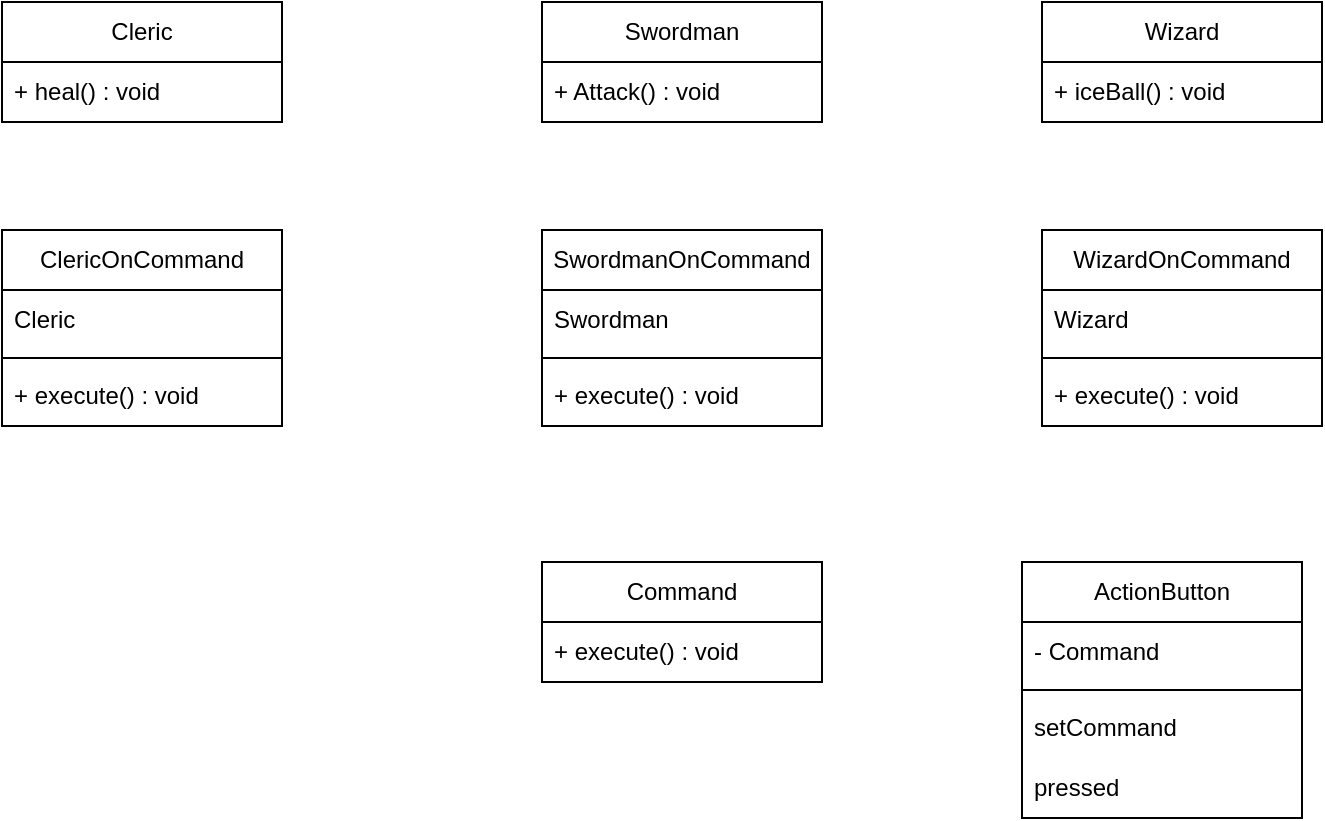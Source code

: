 <mxfile version="24.7.12">
  <diagram name="페이지-1" id="Xhb9-8Ve59deuA2B41Ut">
    <mxGraphModel dx="792" dy="1914" grid="1" gridSize="10" guides="1" tooltips="1" connect="1" arrows="1" fold="1" page="1" pageScale="1" pageWidth="827" pageHeight="1169" math="0" shadow="0">
      <root>
        <mxCell id="0" />
        <mxCell id="1" parent="0" />
        <mxCell id="ZRlcejDH6VQRgVj23sQg-3" value="Cleric" style="swimlane;fontStyle=0;childLayout=stackLayout;horizontal=1;startSize=30;horizontalStack=0;resizeParent=1;resizeParentMax=0;resizeLast=0;collapsible=1;marginBottom=0;whiteSpace=wrap;html=1;" vertex="1" parent="1">
          <mxGeometry x="80" y="-200" width="140" height="60" as="geometry" />
        </mxCell>
        <mxCell id="ZRlcejDH6VQRgVj23sQg-4" value="+ heal() : void" style="text;strokeColor=none;fillColor=none;align=left;verticalAlign=middle;spacingLeft=4;spacingRight=4;overflow=hidden;points=[[0,0.5],[1,0.5]];portConstraint=eastwest;rotatable=0;whiteSpace=wrap;html=1;" vertex="1" parent="ZRlcejDH6VQRgVj23sQg-3">
          <mxGeometry y="30" width="140" height="30" as="geometry" />
        </mxCell>
        <mxCell id="ZRlcejDH6VQRgVj23sQg-7" value="ActionButton" style="swimlane;fontStyle=0;childLayout=stackLayout;horizontal=1;startSize=30;horizontalStack=0;resizeParent=1;resizeParentMax=0;resizeLast=0;collapsible=1;marginBottom=0;whiteSpace=wrap;html=1;" vertex="1" parent="1">
          <mxGeometry x="590" y="80" width="140" height="128" as="geometry" />
        </mxCell>
        <mxCell id="ZRlcejDH6VQRgVj23sQg-8" value="- Command" style="text;strokeColor=none;fillColor=none;align=left;verticalAlign=middle;spacingLeft=4;spacingRight=4;overflow=hidden;points=[[0,0.5],[1,0.5]];portConstraint=eastwest;rotatable=0;whiteSpace=wrap;html=1;" vertex="1" parent="ZRlcejDH6VQRgVj23sQg-7">
          <mxGeometry y="30" width="140" height="30" as="geometry" />
        </mxCell>
        <mxCell id="ZRlcejDH6VQRgVj23sQg-29" value="" style="line;strokeWidth=1;fillColor=none;align=left;verticalAlign=middle;spacingTop=-1;spacingLeft=3;spacingRight=3;rotatable=0;labelPosition=right;points=[];portConstraint=eastwest;strokeColor=inherit;" vertex="1" parent="ZRlcejDH6VQRgVj23sQg-7">
          <mxGeometry y="60" width="140" height="8" as="geometry" />
        </mxCell>
        <mxCell id="ZRlcejDH6VQRgVj23sQg-9" value="setCommand" style="text;strokeColor=none;fillColor=none;align=left;verticalAlign=middle;spacingLeft=4;spacingRight=4;overflow=hidden;points=[[0,0.5],[1,0.5]];portConstraint=eastwest;rotatable=0;whiteSpace=wrap;html=1;" vertex="1" parent="ZRlcejDH6VQRgVj23sQg-7">
          <mxGeometry y="68" width="140" height="30" as="geometry" />
        </mxCell>
        <mxCell id="ZRlcejDH6VQRgVj23sQg-10" value="pressed" style="text;strokeColor=none;fillColor=none;align=left;verticalAlign=middle;spacingLeft=4;spacingRight=4;overflow=hidden;points=[[0,0.5],[1,0.5]];portConstraint=eastwest;rotatable=0;whiteSpace=wrap;html=1;" vertex="1" parent="ZRlcejDH6VQRgVj23sQg-7">
          <mxGeometry y="98" width="140" height="30" as="geometry" />
        </mxCell>
        <mxCell id="ZRlcejDH6VQRgVj23sQg-11" value="Wizard" style="swimlane;fontStyle=0;childLayout=stackLayout;horizontal=1;startSize=30;horizontalStack=0;resizeParent=1;resizeParentMax=0;resizeLast=0;collapsible=1;marginBottom=0;whiteSpace=wrap;html=1;" vertex="1" parent="1">
          <mxGeometry x="600" y="-200" width="140" height="60" as="geometry" />
        </mxCell>
        <mxCell id="ZRlcejDH6VQRgVj23sQg-12" value="+ iceBall() : void" style="text;strokeColor=none;fillColor=none;align=left;verticalAlign=middle;spacingLeft=4;spacingRight=4;overflow=hidden;points=[[0,0.5],[1,0.5]];portConstraint=eastwest;rotatable=0;whiteSpace=wrap;html=1;" vertex="1" parent="ZRlcejDH6VQRgVj23sQg-11">
          <mxGeometry y="30" width="140" height="30" as="geometry" />
        </mxCell>
        <mxCell id="ZRlcejDH6VQRgVj23sQg-15" value="Swordman" style="swimlane;fontStyle=0;childLayout=stackLayout;horizontal=1;startSize=30;horizontalStack=0;resizeParent=1;resizeParentMax=0;resizeLast=0;collapsible=1;marginBottom=0;whiteSpace=wrap;html=1;" vertex="1" parent="1">
          <mxGeometry x="350" y="-200" width="140" height="60" as="geometry" />
        </mxCell>
        <mxCell id="ZRlcejDH6VQRgVj23sQg-16" value="+ Attack() : void" style="text;strokeColor=none;fillColor=none;align=left;verticalAlign=middle;spacingLeft=4;spacingRight=4;overflow=hidden;points=[[0,0.5],[1,0.5]];portConstraint=eastwest;rotatable=0;whiteSpace=wrap;html=1;" vertex="1" parent="ZRlcejDH6VQRgVj23sQg-15">
          <mxGeometry y="30" width="140" height="30" as="geometry" />
        </mxCell>
        <mxCell id="ZRlcejDH6VQRgVj23sQg-31" value="Command" style="swimlane;fontStyle=0;childLayout=stackLayout;horizontal=1;startSize=30;horizontalStack=0;resizeParent=1;resizeParentMax=0;resizeLast=0;collapsible=1;marginBottom=0;whiteSpace=wrap;html=1;" vertex="1" parent="1">
          <mxGeometry x="350" y="80" width="140" height="60" as="geometry" />
        </mxCell>
        <mxCell id="ZRlcejDH6VQRgVj23sQg-32" value="+ execute() : void" style="text;strokeColor=none;fillColor=none;align=left;verticalAlign=middle;spacingLeft=4;spacingRight=4;overflow=hidden;points=[[0,0.5],[1,0.5]];portConstraint=eastwest;rotatable=0;whiteSpace=wrap;html=1;" vertex="1" parent="ZRlcejDH6VQRgVj23sQg-31">
          <mxGeometry y="30" width="140" height="30" as="geometry" />
        </mxCell>
        <mxCell id="ZRlcejDH6VQRgVj23sQg-35" value="ClericOnCommand" style="swimlane;fontStyle=0;childLayout=stackLayout;horizontal=1;startSize=30;horizontalStack=0;resizeParent=1;resizeParentMax=0;resizeLast=0;collapsible=1;marginBottom=0;whiteSpace=wrap;html=1;" vertex="1" parent="1">
          <mxGeometry x="80" y="-86" width="140" height="98" as="geometry" />
        </mxCell>
        <mxCell id="ZRlcejDH6VQRgVj23sQg-36" value="Cleric" style="text;strokeColor=none;fillColor=none;align=left;verticalAlign=middle;spacingLeft=4;spacingRight=4;overflow=hidden;points=[[0,0.5],[1,0.5]];portConstraint=eastwest;rotatable=0;whiteSpace=wrap;html=1;" vertex="1" parent="ZRlcejDH6VQRgVj23sQg-35">
          <mxGeometry y="30" width="140" height="30" as="geometry" />
        </mxCell>
        <mxCell id="ZRlcejDH6VQRgVj23sQg-39" value="" style="line;strokeWidth=1;fillColor=none;align=left;verticalAlign=middle;spacingTop=-1;spacingLeft=3;spacingRight=3;rotatable=0;labelPosition=right;points=[];portConstraint=eastwest;strokeColor=inherit;" vertex="1" parent="ZRlcejDH6VQRgVj23sQg-35">
          <mxGeometry y="60" width="140" height="8" as="geometry" />
        </mxCell>
        <mxCell id="ZRlcejDH6VQRgVj23sQg-37" value="+ execute() : void" style="text;strokeColor=none;fillColor=none;align=left;verticalAlign=middle;spacingLeft=4;spacingRight=4;overflow=hidden;points=[[0,0.5],[1,0.5]];portConstraint=eastwest;rotatable=0;whiteSpace=wrap;html=1;" vertex="1" parent="ZRlcejDH6VQRgVj23sQg-35">
          <mxGeometry y="68" width="140" height="30" as="geometry" />
        </mxCell>
        <mxCell id="ZRlcejDH6VQRgVj23sQg-40" value="SwordmanOnCommand" style="swimlane;fontStyle=0;childLayout=stackLayout;horizontal=1;startSize=30;horizontalStack=0;resizeParent=1;resizeParentMax=0;resizeLast=0;collapsible=1;marginBottom=0;whiteSpace=wrap;html=1;" vertex="1" parent="1">
          <mxGeometry x="350" y="-86" width="140" height="98" as="geometry" />
        </mxCell>
        <mxCell id="ZRlcejDH6VQRgVj23sQg-41" value="Swordman" style="text;strokeColor=none;fillColor=none;align=left;verticalAlign=middle;spacingLeft=4;spacingRight=4;overflow=hidden;points=[[0,0.5],[1,0.5]];portConstraint=eastwest;rotatable=0;whiteSpace=wrap;html=1;" vertex="1" parent="ZRlcejDH6VQRgVj23sQg-40">
          <mxGeometry y="30" width="140" height="30" as="geometry" />
        </mxCell>
        <mxCell id="ZRlcejDH6VQRgVj23sQg-48" value="" style="line;strokeWidth=1;fillColor=none;align=left;verticalAlign=middle;spacingTop=-1;spacingLeft=3;spacingRight=3;rotatable=0;labelPosition=right;points=[];portConstraint=eastwest;strokeColor=inherit;" vertex="1" parent="ZRlcejDH6VQRgVj23sQg-40">
          <mxGeometry y="60" width="140" height="8" as="geometry" />
        </mxCell>
        <mxCell id="ZRlcejDH6VQRgVj23sQg-42" value="+ execute() : void" style="text;strokeColor=none;fillColor=none;align=left;verticalAlign=middle;spacingLeft=4;spacingRight=4;overflow=hidden;points=[[0,0.5],[1,0.5]];portConstraint=eastwest;rotatable=0;whiteSpace=wrap;html=1;" vertex="1" parent="ZRlcejDH6VQRgVj23sQg-40">
          <mxGeometry y="68" width="140" height="30" as="geometry" />
        </mxCell>
        <mxCell id="ZRlcejDH6VQRgVj23sQg-44" value="WizardOnCommand" style="swimlane;fontStyle=0;childLayout=stackLayout;horizontal=1;startSize=30;horizontalStack=0;resizeParent=1;resizeParentMax=0;resizeLast=0;collapsible=1;marginBottom=0;whiteSpace=wrap;html=1;" vertex="1" parent="1">
          <mxGeometry x="600" y="-86" width="140" height="98" as="geometry" />
        </mxCell>
        <mxCell id="ZRlcejDH6VQRgVj23sQg-45" value="Wizard" style="text;strokeColor=none;fillColor=none;align=left;verticalAlign=middle;spacingLeft=4;spacingRight=4;overflow=hidden;points=[[0,0.5],[1,0.5]];portConstraint=eastwest;rotatable=0;whiteSpace=wrap;html=1;" vertex="1" parent="ZRlcejDH6VQRgVj23sQg-44">
          <mxGeometry y="30" width="140" height="30" as="geometry" />
        </mxCell>
        <mxCell id="ZRlcejDH6VQRgVj23sQg-49" value="" style="line;strokeWidth=1;fillColor=none;align=left;verticalAlign=middle;spacingTop=-1;spacingLeft=3;spacingRight=3;rotatable=0;labelPosition=right;points=[];portConstraint=eastwest;strokeColor=inherit;" vertex="1" parent="ZRlcejDH6VQRgVj23sQg-44">
          <mxGeometry y="60" width="140" height="8" as="geometry" />
        </mxCell>
        <mxCell id="ZRlcejDH6VQRgVj23sQg-46" value="+ execute() : void" style="text;strokeColor=none;fillColor=none;align=left;verticalAlign=middle;spacingLeft=4;spacingRight=4;overflow=hidden;points=[[0,0.5],[1,0.5]];portConstraint=eastwest;rotatable=0;whiteSpace=wrap;html=1;" vertex="1" parent="ZRlcejDH6VQRgVj23sQg-44">
          <mxGeometry y="68" width="140" height="30" as="geometry" />
        </mxCell>
      </root>
    </mxGraphModel>
  </diagram>
</mxfile>
